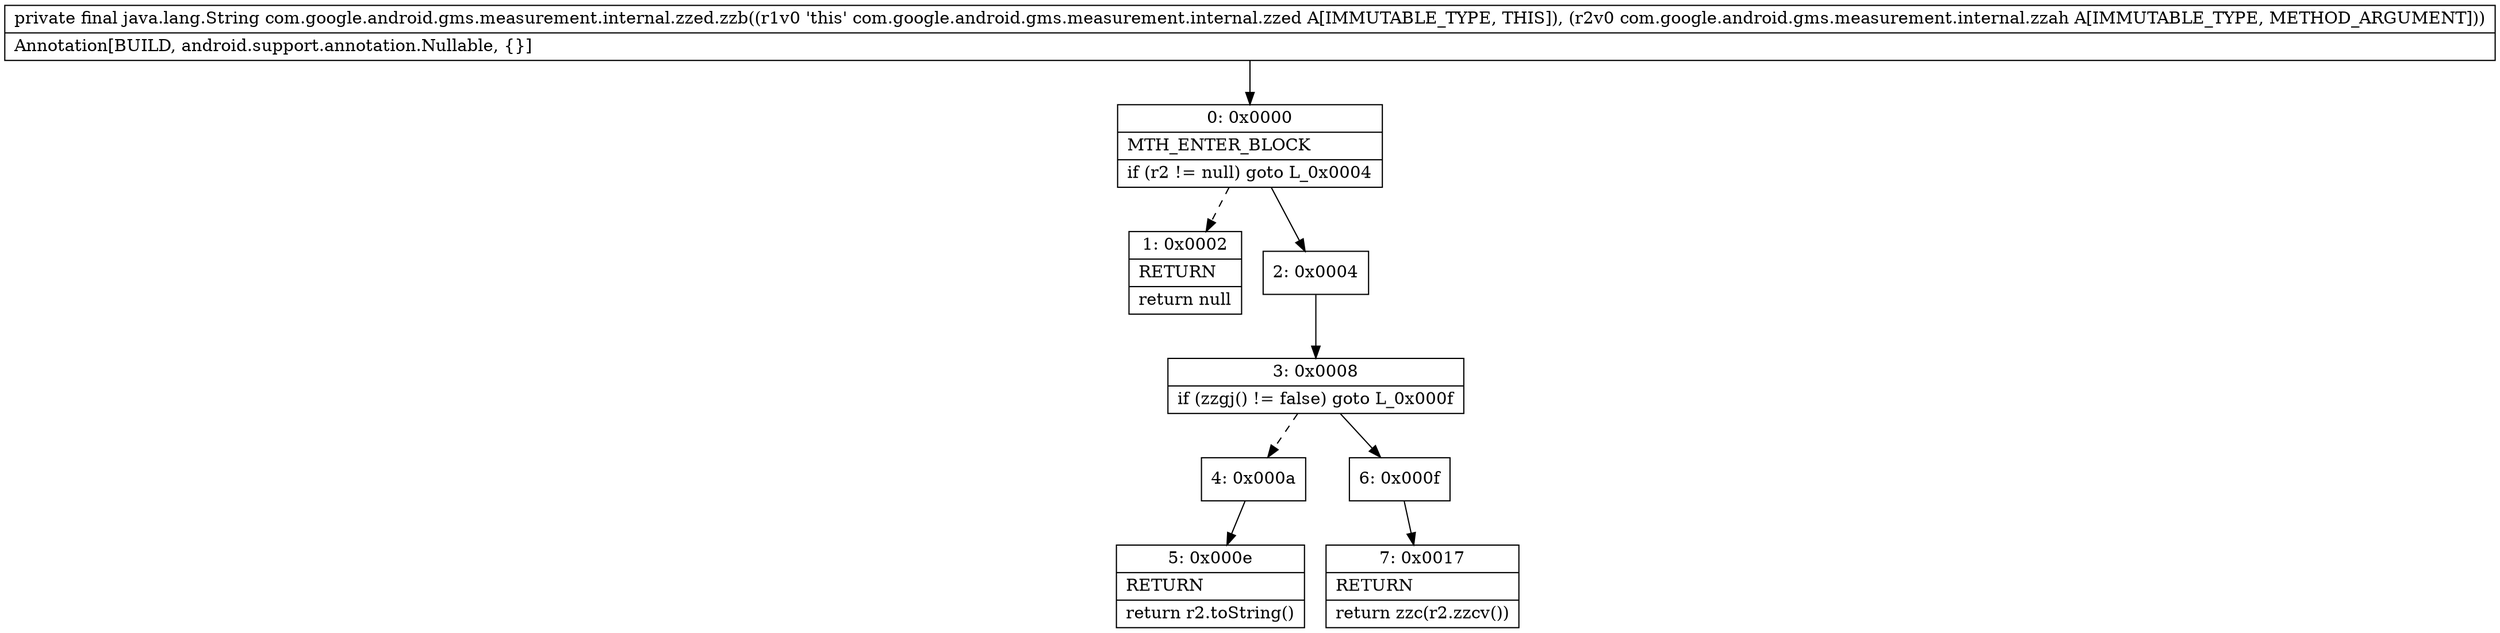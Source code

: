 digraph "CFG forcom.google.android.gms.measurement.internal.zzed.zzb(Lcom\/google\/android\/gms\/measurement\/internal\/zzah;)Ljava\/lang\/String;" {
Node_0 [shape=record,label="{0\:\ 0x0000|MTH_ENTER_BLOCK\l|if (r2 != null) goto L_0x0004\l}"];
Node_1 [shape=record,label="{1\:\ 0x0002|RETURN\l|return null\l}"];
Node_2 [shape=record,label="{2\:\ 0x0004}"];
Node_3 [shape=record,label="{3\:\ 0x0008|if (zzgj() != false) goto L_0x000f\l}"];
Node_4 [shape=record,label="{4\:\ 0x000a}"];
Node_5 [shape=record,label="{5\:\ 0x000e|RETURN\l|return r2.toString()\l}"];
Node_6 [shape=record,label="{6\:\ 0x000f}"];
Node_7 [shape=record,label="{7\:\ 0x0017|RETURN\l|return zzc(r2.zzcv())\l}"];
MethodNode[shape=record,label="{private final java.lang.String com.google.android.gms.measurement.internal.zzed.zzb((r1v0 'this' com.google.android.gms.measurement.internal.zzed A[IMMUTABLE_TYPE, THIS]), (r2v0 com.google.android.gms.measurement.internal.zzah A[IMMUTABLE_TYPE, METHOD_ARGUMENT]))  | Annotation[BUILD, android.support.annotation.Nullable, \{\}]\l}"];
MethodNode -> Node_0;
Node_0 -> Node_1[style=dashed];
Node_0 -> Node_2;
Node_2 -> Node_3;
Node_3 -> Node_4[style=dashed];
Node_3 -> Node_6;
Node_4 -> Node_5;
Node_6 -> Node_7;
}

